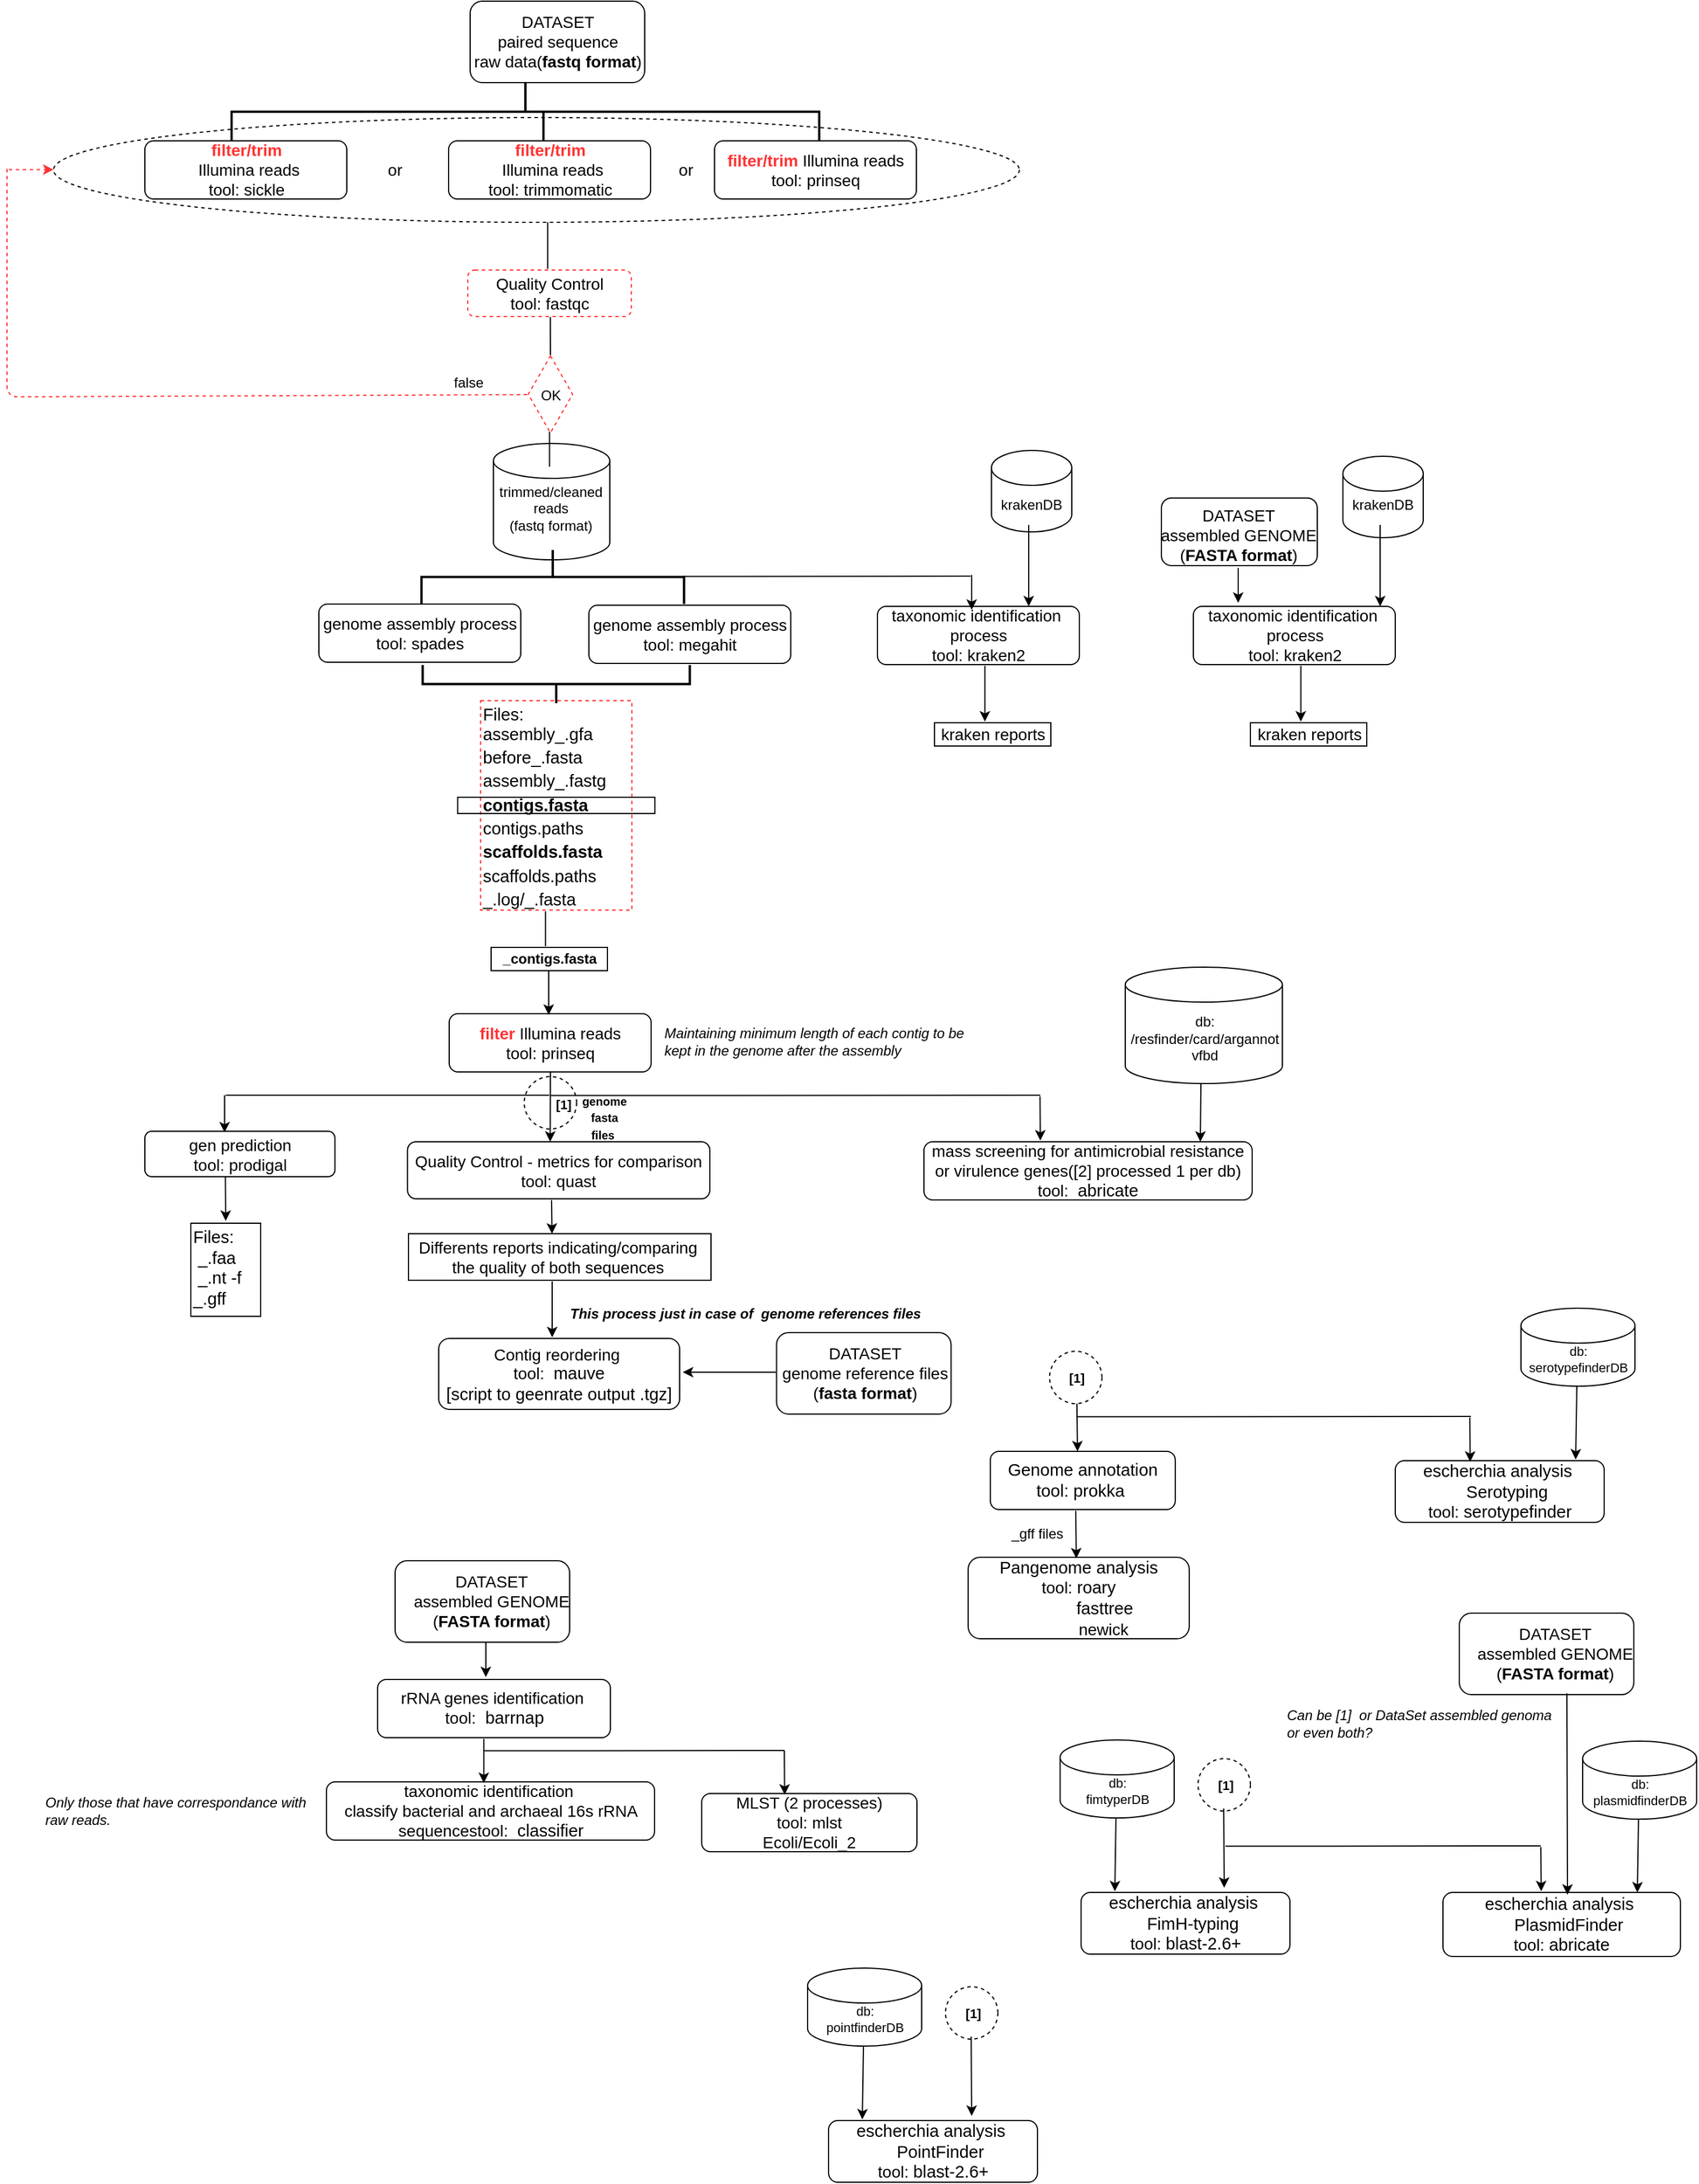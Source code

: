 <mxfile version="14.8.5" type="github">
  <diagram id="YcrrAhD9_RUjna5XoT5H" name="Page-1">
    <mxGraphModel dx="909" dy="646" grid="1" gridSize="10" guides="1" tooltips="1" connect="1" arrows="1" fold="1" page="1" pageScale="1" pageWidth="1654" pageHeight="2336" math="0" shadow="0">
      <root>
        <mxCell id="0" />
        <mxCell id="1" parent="0" />
        <mxCell id="aNBMr-aelkQjtGKcPv_b-1" value="" style="rounded=1;whiteSpace=wrap;html=1;fillColor=none;" parent="1" vertex="1">
          <mxGeometry x="490" y="50" width="150" height="70" as="geometry" />
        </mxCell>
        <mxCell id="aNBMr-aelkQjtGKcPv_b-2" value="&lt;font style=&quot;font-size: 14px&quot;&gt;DATASET&lt;br&gt;paired sequence&lt;br&gt;raw data(&lt;b&gt;fastq format&lt;/b&gt;)&lt;br&gt;&lt;/font&gt;" style="text;html=1;align=center;verticalAlign=middle;resizable=0;points=[];autosize=1;strokeColor=none;" parent="1" vertex="1">
          <mxGeometry x="485" y="60" width="160" height="50" as="geometry" />
        </mxCell>
        <mxCell id="aNBMr-aelkQjtGKcPv_b-3" value="" style="strokeWidth=2;html=1;shape=mxgraph.flowchart.annotation_2;align=left;labelPosition=right;pointerEvents=1;fillColor=none;rotation=90;" parent="1" vertex="1">
          <mxGeometry x="512.5" y="-107.5" width="50" height="505" as="geometry" />
        </mxCell>
        <mxCell id="aNBMr-aelkQjtGKcPv_b-4" value="" style="ellipse;whiteSpace=wrap;html=1;strokeColor=#000000;fillColor=none;dashed=1;" parent="1" vertex="1">
          <mxGeometry x="132" y="150" width="830" height="90" as="geometry" />
        </mxCell>
        <mxCell id="aNBMr-aelkQjtGKcPv_b-5" value="&lt;font style=&quot;font-size: 14px&quot;&gt;&lt;b&gt;&lt;font color=&quot;#ff3333&quot;&gt;filter&lt;/font&gt;&lt;/b&gt;&lt;b&gt;&lt;font color=&quot;#ff3333&quot;&gt;/trim&lt;/font&gt;&lt;/b&gt;&lt;b&gt;&lt;font color=&quot;#ff3333&quot;&gt;&lt;br&gt;&lt;/font&gt;&lt;/b&gt;&amp;nbsp;Illumina reads&lt;br&gt;tool: sickle&lt;br&gt;&lt;/font&gt;" style="rounded=1;whiteSpace=wrap;html=1;fillColor=none;" parent="1" vertex="1">
          <mxGeometry x="210.5" y="170" width="173.5" height="50" as="geometry" />
        </mxCell>
        <mxCell id="aNBMr-aelkQjtGKcPv_b-6" value="&lt;font style=&quot;font-size: 14px&quot;&gt;&lt;b&gt;&lt;font color=&quot;#ff3333&quot;&gt;filter&lt;/font&gt;&lt;/b&gt;&lt;b&gt;&lt;font color=&quot;#ff3333&quot;&gt;/trim&lt;/font&gt;&lt;/b&gt;&lt;b&gt;&lt;font color=&quot;#ff3333&quot;&gt;&lt;br&gt;&lt;/font&gt;&lt;/b&gt;&amp;nbsp;Illumina reads&lt;br&gt;tool: trimmomatic&lt;br&gt;&lt;/font&gt;" style="rounded=1;whiteSpace=wrap;html=1;fillColor=none;" parent="1" vertex="1">
          <mxGeometry x="471.5" y="170" width="173.5" height="50" as="geometry" />
        </mxCell>
        <mxCell id="aNBMr-aelkQjtGKcPv_b-7" value="&lt;font style=&quot;font-size: 14px&quot;&gt;&lt;b&gt;&lt;font color=&quot;#ff3333&quot;&gt;filter/trim&lt;/font&gt;&lt;/b&gt;&amp;nbsp;Illumina reads&lt;br&gt;tool: prinseq&lt;br&gt;&lt;/font&gt;" style="rounded=1;whiteSpace=wrap;html=1;fillColor=none;" parent="1" vertex="1">
          <mxGeometry x="700" y="170" width="173.5" height="50" as="geometry" />
        </mxCell>
        <mxCell id="aNBMr-aelkQjtGKcPv_b-9" value="" style="endArrow=none;html=1;strokeWidth=2;" parent="1" edge="1">
          <mxGeometry width="50" height="50" relative="1" as="geometry">
            <mxPoint x="553" y="170" as="sourcePoint" />
            <mxPoint x="553" y="146" as="targetPoint" />
          </mxGeometry>
        </mxCell>
        <mxCell id="aNBMr-aelkQjtGKcPv_b-10" value="&lt;font style=&quot;font-size: 14px&quot;&gt;or&lt;/font&gt;" style="text;html=1;align=center;verticalAlign=middle;resizable=0;points=[];autosize=1;strokeColor=none;" parent="1" vertex="1">
          <mxGeometry x="660" y="185" width="30" height="20" as="geometry" />
        </mxCell>
        <mxCell id="aNBMr-aelkQjtGKcPv_b-11" value="&lt;font style=&quot;font-size: 14px&quot;&gt;or&lt;/font&gt;" style="text;html=1;align=center;verticalAlign=middle;resizable=0;points=[];autosize=1;strokeColor=none;" parent="1" vertex="1">
          <mxGeometry x="410" y="185" width="30" height="20" as="geometry" />
        </mxCell>
        <mxCell id="aNBMr-aelkQjtGKcPv_b-12" value="&lt;font style=&quot;font-size: 14px&quot;&gt;Quality Control&lt;br&gt;tool: fastqc&lt;br&gt;&lt;/font&gt;" style="rounded=1;whiteSpace=wrap;html=1;fillColor=none;dashed=1;strokeColor=#FF3333;" parent="1" vertex="1">
          <mxGeometry x="488" y="281" width="140.5" height="40" as="geometry" />
        </mxCell>
        <mxCell id="aNBMr-aelkQjtGKcPv_b-13" value="" style="endArrow=none;html=1;" parent="1" edge="1">
          <mxGeometry width="50" height="50" relative="1" as="geometry">
            <mxPoint x="556.64" y="280" as="sourcePoint" />
            <mxPoint x="556.64" y="240" as="targetPoint" />
          </mxGeometry>
        </mxCell>
        <mxCell id="aNBMr-aelkQjtGKcPv_b-14" value="" style="html=1;whiteSpace=wrap;aspect=fixed;shape=isoRectangle;fillColor=none;rotation=90;dashed=1;strokeColor=#FF3333;" parent="1" vertex="1">
          <mxGeometry x="525.97" y="368.005" width="66.07" height="39.64" as="geometry" />
        </mxCell>
        <mxCell id="aNBMr-aelkQjtGKcPv_b-15" value="&lt;font style=&quot;font-size: 12px&quot;&gt;OK&lt;/font&gt;" style="text;html=1;align=center;verticalAlign=middle;resizable=0;points=[];autosize=1;strokeColor=none;" parent="1" vertex="1">
          <mxGeometry x="544.29" y="378.825" width="30" height="20" as="geometry" />
        </mxCell>
        <mxCell id="aNBMr-aelkQjtGKcPv_b-16" value="" style="endArrow=none;html=1;exitX=0.503;exitY=1.005;exitDx=0;exitDy=0;exitPerimeter=0;strokeColor=#FF3333;dashed=1;" parent="1" source="aNBMr-aelkQjtGKcPv_b-14" edge="1">
          <mxGeometry width="50" height="50" relative="1" as="geometry">
            <mxPoint x="540" y="390" as="sourcePoint" />
            <mxPoint x="92" y="194.005" as="targetPoint" />
            <Array as="points">
              <mxPoint x="92" y="390" />
            </Array>
          </mxGeometry>
        </mxCell>
        <mxCell id="aNBMr-aelkQjtGKcPv_b-17" value="" style="endArrow=classic;html=1;dashed=1;strokeColor=#FF3333;" parent="1" edge="1">
          <mxGeometry width="50" height="50" relative="1" as="geometry">
            <mxPoint x="93.5" y="194.715" as="sourcePoint" />
            <mxPoint x="132" y="194.715" as="targetPoint" />
            <Array as="points" />
          </mxGeometry>
        </mxCell>
        <mxCell id="aNBMr-aelkQjtGKcPv_b-18" value="false&amp;nbsp;" style="text;html=1;align=center;verticalAlign=middle;resizable=0;points=[];autosize=1;strokeColor=none;" parent="1" vertex="1">
          <mxGeometry x="470" y="368.005" width="40" height="20" as="geometry" />
        </mxCell>
        <mxCell id="aNBMr-aelkQjtGKcPv_b-19" value="" style="endArrow=none;html=1;" parent="1" edge="1">
          <mxGeometry width="50" height="50" relative="1" as="geometry">
            <mxPoint x="559" y="354" as="sourcePoint" />
            <mxPoint x="558.93" y="321.5" as="targetPoint" />
          </mxGeometry>
        </mxCell>
        <mxCell id="aNBMr-aelkQjtGKcPv_b-20" value="" style="endArrow=none;html=1;" parent="1" edge="1">
          <mxGeometry width="50" height="50" relative="1" as="geometry">
            <mxPoint x="558.24" y="450" as="sourcePoint" />
            <mxPoint x="558.24" y="420" as="targetPoint" />
          </mxGeometry>
        </mxCell>
        <mxCell id="aNBMr-aelkQjtGKcPv_b-21" value="" style="shape=cylinder3;whiteSpace=wrap;html=1;boundedLbl=1;backgroundOutline=1;size=15;fillColor=none;" parent="1" vertex="1">
          <mxGeometry x="510" y="430" width="100" height="100" as="geometry" />
        </mxCell>
        <mxCell id="aNBMr-aelkQjtGKcPv_b-22" value="trimmed/cleaned &lt;br&gt;reads&lt;br&gt;&lt;font style=&quot;font-size: 12px&quot;&gt;(fastq format)&lt;/font&gt;" style="text;html=1;align=center;verticalAlign=middle;resizable=0;points=[];autosize=1;strokeColor=none;" parent="1" vertex="1">
          <mxGeometry x="509.01" y="461" width="100" height="50" as="geometry" />
        </mxCell>
        <mxCell id="aNBMr-aelkQjtGKcPv_b-24" value="&lt;font style=&quot;font-size: 14px&quot;&gt;genome assembly process&lt;br&gt;tool: spades&lt;br&gt;&lt;/font&gt;" style="rounded=1;whiteSpace=wrap;html=1;fillColor=none;" parent="1" vertex="1">
          <mxGeometry x="360" y="568" width="173.5" height="50" as="geometry" />
        </mxCell>
        <mxCell id="aNBMr-aelkQjtGKcPv_b-25" value="&lt;font style=&quot;font-size: 14px&quot;&gt;genome assembly process&lt;br&gt;tool: megahit&lt;br&gt;&lt;/font&gt;" style="rounded=1;whiteSpace=wrap;html=1;fillColor=none;" parent="1" vertex="1">
          <mxGeometry x="592.04" y="569" width="173.5" height="50" as="geometry" />
        </mxCell>
        <mxCell id="aNBMr-aelkQjtGKcPv_b-26" value="" style="strokeWidth=2;html=1;shape=mxgraph.flowchart.annotation_2;align=left;labelPosition=right;pointerEvents=1;fillColor=none;rotation=90;" parent="1" vertex="1">
          <mxGeometry x="537.76" y="432" width="46.5" height="225.62" as="geometry" />
        </mxCell>
        <mxCell id="aNBMr-aelkQjtGKcPv_b-27" value="&lt;span style=&quot;background-color: transparent ; font-family: &amp;#34;arial&amp;#34; ; font-size: 11pt&quot;&gt;&lt;br&gt;&lt;br&gt;&lt;div&gt;&lt;span style=&quot;background-color: transparent ; font-size: 11pt&quot;&gt;Files:&lt;/span&gt;&lt;/div&gt;&lt;div&gt;&lt;span style=&quot;background-color: transparent ; font-size: 11pt&quot;&gt;assembly_.gfa&lt;/span&gt;&lt;/div&gt;&lt;/span&gt;&lt;font&gt;&lt;span id=&quot;docs-internal-guid-cc6428ca-7fff-5086-9745-b3cb8cfeb6d4&quot; style=&quot;font-size: 14px&quot;&gt;&lt;p dir=&quot;ltr&quot; style=&quot;line-height: 1.38 ; margin-top: 0pt ; margin-bottom: 0pt&quot;&gt;&lt;span style=&quot;font-size: 11pt ; font-family: &amp;#34;arial&amp;#34; ; background-color: transparent ; vertical-align: baseline&quot;&gt;before_.fasta&lt;/span&gt;&lt;/p&gt;&lt;p dir=&quot;ltr&quot; style=&quot;line-height: 1.38 ; margin-top: 0pt ; margin-bottom: 0pt&quot;&gt;&lt;span style=&quot;font-size: 11pt ; font-family: &amp;#34;arial&amp;#34; ; background-color: transparent ; vertical-align: baseline&quot;&gt;assembly_.fastg&lt;/span&gt;&lt;/p&gt;&lt;p dir=&quot;ltr&quot; style=&quot;line-height: 1.38 ; margin-top: 0pt ; margin-bottom: 0pt&quot;&gt;&lt;span style=&quot;background-color: transparent ; font-family: &amp;#34;arial&amp;#34; ; font-size: 11pt&quot;&gt;&lt;b&gt;contigs.fasta&lt;/b&gt;&lt;/span&gt;&lt;/p&gt;&lt;p dir=&quot;ltr&quot; style=&quot;line-height: 1.38 ; margin-top: 0pt ; margin-bottom: 0pt&quot;&gt;&lt;span style=&quot;background-color: transparent ; font-family: &amp;#34;arial&amp;#34; ; font-size: 11pt&quot;&gt;contigs.paths&lt;/span&gt;&lt;/p&gt;&lt;p dir=&quot;ltr&quot; style=&quot;line-height: 1.38 ; margin-top: 0pt ; margin-bottom: 0pt&quot;&gt;&lt;span style=&quot;background-color: transparent ; font-family: &amp;#34;arial&amp;#34; ; font-size: 11pt&quot;&gt;&lt;b&gt;scaffolds.fasta&lt;/b&gt;&lt;/span&gt;&lt;/p&gt;&lt;p dir=&quot;ltr&quot; style=&quot;line-height: 1.38 ; margin-top: 0pt ; margin-bottom: 0pt&quot;&gt;&lt;span style=&quot;background-color: transparent ; font-family: &amp;#34;arial&amp;#34; ; font-size: 11pt&quot;&gt;scaffolds.paths&lt;/span&gt;&lt;/p&gt;&lt;p dir=&quot;ltr&quot; style=&quot;line-height: 1.38 ; margin-top: 0pt ; margin-bottom: 0pt&quot;&gt;&lt;span style=&quot;background-color: transparent ; font-family: &amp;#34;arial&amp;#34; ; font-size: 11pt&quot;&gt;_.log/_.fasta&lt;/span&gt;&lt;/p&gt;&lt;/span&gt;&lt;div&gt;&lt;span style=&quot;font-size: 14px&quot;&gt;&lt;br&gt;&lt;/span&gt;&lt;/div&gt;&lt;br&gt;&lt;/font&gt;" style="rounded=0;whiteSpace=wrap;html=1;fillColor=none;align=left;strokeColor=#FF3333;dashed=1;" parent="1" vertex="1">
          <mxGeometry x="499" y="651" width="130" height="180" as="geometry" />
        </mxCell>
        <mxCell id="aNBMr-aelkQjtGKcPv_b-28" value="" style="strokeWidth=2;html=1;shape=mxgraph.flowchart.annotation_2;align=left;labelPosition=right;pointerEvents=1;fillColor=none;rotation=-90;" parent="1" vertex="1">
          <mxGeometry x="547.59" y="522" width="32.81" height="229.56" as="geometry" />
        </mxCell>
        <mxCell id="aNBMr-aelkQjtGKcPv_b-29" value="&lt;span style=&quot;text-align: left&quot;&gt;&lt;b&gt;_contigs.fasta&lt;/b&gt;&lt;/span&gt;" style="text;html=1;align=center;verticalAlign=middle;resizable=0;points=[];autosize=1;strokeColor=#000000;" parent="1" vertex="1">
          <mxGeometry x="508" y="863" width="100" height="20" as="geometry" />
        </mxCell>
        <mxCell id="aNBMr-aelkQjtGKcPv_b-30" value="" style="endArrow=none;html=1;fontColor=#FF3333;strokeWidth=1;" parent="1" edge="1">
          <mxGeometry width="50" height="50" relative="1" as="geometry">
            <mxPoint x="554.76" y="862" as="sourcePoint" />
            <mxPoint x="554.76" y="832" as="targetPoint" />
          </mxGeometry>
        </mxCell>
        <mxCell id="aNBMr-aelkQjtGKcPv_b-31" value="" style="rounded=0;whiteSpace=wrap;html=1;fontColor=#FF3333;fillColor=none;" parent="1" vertex="1">
          <mxGeometry x="479.25" y="734" width="169.5" height="14" as="geometry" />
        </mxCell>
        <mxCell id="aNBMr-aelkQjtGKcPv_b-33" value="&lt;font style=&quot;font-size: 14px&quot;&gt;Quality Control - metrics for comparison&lt;br&gt;tool: quast&lt;br&gt;&lt;/font&gt;" style="rounded=1;whiteSpace=wrap;html=1;fillColor=none;" parent="1" vertex="1">
          <mxGeometry x="436.17" y="1030" width="259.83" height="49" as="geometry" />
        </mxCell>
        <mxCell id="aNBMr-aelkQjtGKcPv_b-34" value="" style="endArrow=classic;html=1;" parent="1" edge="1">
          <mxGeometry width="50" height="50" relative="1" as="geometry">
            <mxPoint x="557.5" y="883" as="sourcePoint" />
            <mxPoint x="557.5" y="921" as="targetPoint" />
          </mxGeometry>
        </mxCell>
        <mxCell id="aNBMr-aelkQjtGKcPv_b-37" value="&lt;font style=&quot;font-size: 14px&quot;&gt;&lt;b&gt;&lt;font color=&quot;#ff3333&quot;&gt;filter&lt;/font&gt;&lt;/b&gt; Illumina reads&lt;br&gt;tool: prinseq&lt;br&gt;&lt;/font&gt;" style="rounded=1;whiteSpace=wrap;html=1;fillColor=none;" parent="1" vertex="1">
          <mxGeometry x="472" y="920" width="173.5" height="50" as="geometry" />
        </mxCell>
        <mxCell id="aNBMr-aelkQjtGKcPv_b-38" value="&lt;span id=&quot;docs-internal-guid-6b08e602-7fff-a12a-f092-556ab899f12a&quot;&gt;&lt;span style=&quot;font-family: &amp;#34;arial&amp;#34; ; color: rgb(0 , 0 , 0) ; background-color: transparent ; vertical-align: baseline&quot;&gt;&lt;i&gt;Maintaining minimum length of each contig to be &lt;br&gt;kept in the genome after the assembly&lt;/i&gt;&lt;/span&gt;&lt;/span&gt;" style="text;html=1;align=left;verticalAlign=middle;resizable=0;points=[];autosize=1;strokeColor=none;fontColor=#FF3333;" parent="1" vertex="1">
          <mxGeometry x="655" y="929" width="270" height="30" as="geometry" />
        </mxCell>
        <mxCell id="aNBMr-aelkQjtGKcPv_b-40" value="" style="endArrow=classic;html=1;" parent="1" edge="1">
          <mxGeometry width="50" height="50" relative="1" as="geometry">
            <mxPoint x="559" y="970" as="sourcePoint" />
            <mxPoint x="558.79" y="1030" as="targetPoint" />
          </mxGeometry>
        </mxCell>
        <mxCell id="aNBMr-aelkQjtGKcPv_b-41" value="&lt;font style=&quot;font-size: 14px&quot;&gt;Differents reports indicating/comparing&amp;nbsp;&lt;br&gt;the quality of both sequences&amp;nbsp;&lt;br&gt;&lt;/font&gt;" style="text;html=1;align=center;verticalAlign=middle;resizable=0;points=[];autosize=1;strokeColor=#000000;" parent="1" vertex="1">
          <mxGeometry x="437" y="1109" width="260" height="40" as="geometry" />
        </mxCell>
        <mxCell id="aNBMr-aelkQjtGKcPv_b-42" value="" style="endArrow=classic;html=1;" parent="1" edge="1">
          <mxGeometry width="50" height="50" relative="1" as="geometry">
            <mxPoint x="560" y="1080" as="sourcePoint" />
            <mxPoint x="560.35" y="1109" as="targetPoint" />
          </mxGeometry>
        </mxCell>
        <mxCell id="-7W4iuTu1Z6AKvaiP86M-1" value="&lt;font style=&quot;font-size: 14px&quot;&gt;Contig reordering&amp;nbsp;&lt;br&gt;tool:&amp;nbsp;&lt;span id=&quot;docs-internal-guid-eec0f8a5-7fff-683e-a7e2-8d98a260feaf&quot;&gt;&lt;span style=&quot;font-size: 11pt ; font-family: &amp;#34;arial&amp;#34; ; background-color: transparent ; vertical-align: baseline&quot;&gt;&amp;nbsp;mauve&lt;br&gt;&lt;/span&gt;&lt;/span&gt;&lt;span style=&quot;font-family: &amp;#34;arial&amp;#34; ; font-size: 14.667px&quot;&gt;[script to geenrate output .tgz]&lt;/span&gt;&lt;br&gt;&lt;/font&gt;" style="rounded=1;whiteSpace=wrap;html=1;fillColor=none;" vertex="1" parent="1">
          <mxGeometry x="463" y="1199" width="207" height="61" as="geometry" />
        </mxCell>
        <mxCell id="-7W4iuTu1Z6AKvaiP86M-2" value="" style="rounded=1;whiteSpace=wrap;html=1;fillColor=none;" vertex="1" parent="1">
          <mxGeometry x="753.29" y="1194" width="150" height="70" as="geometry" />
        </mxCell>
        <mxCell id="-7W4iuTu1Z6AKvaiP86M-3" value="&lt;font style=&quot;font-size: 14px&quot;&gt;DATASET&lt;br&gt;genome reference files&lt;br&gt;(&lt;b&gt;fasta format&lt;/b&gt;)&lt;br&gt;&lt;/font&gt;" style="text;html=1;align=center;verticalAlign=middle;resizable=0;points=[];autosize=1;strokeColor=none;" vertex="1" parent="1">
          <mxGeometry x="749.29" y="1204" width="160" height="50" as="geometry" />
        </mxCell>
        <mxCell id="-7W4iuTu1Z6AKvaiP86M-4" value="" style="endArrow=classic;html=1;" edge="1" parent="1">
          <mxGeometry width="50" height="50" relative="1" as="geometry">
            <mxPoint x="752.71" y="1228" as="sourcePoint" />
            <mxPoint x="672.71" y="1228" as="targetPoint" />
          </mxGeometry>
        </mxCell>
        <mxCell id="-7W4iuTu1Z6AKvaiP86M-6" value="" style="endArrow=classic;html=1;" edge="1" parent="1">
          <mxGeometry width="50" height="50" relative="1" as="geometry">
            <mxPoint x="560.51" y="1150" as="sourcePoint" />
            <mxPoint x="560.51" y="1198" as="targetPoint" />
          </mxGeometry>
        </mxCell>
        <mxCell id="-7W4iuTu1Z6AKvaiP86M-7" value="&lt;font color=&quot;#000000&quot; face=&quot;arial&quot;&gt;&lt;i&gt;&lt;b&gt;This process just in case of&amp;nbsp; genome references files&amp;nbsp;&lt;/b&gt;&lt;/i&gt;&lt;/font&gt;" style="text;html=1;align=left;verticalAlign=middle;resizable=0;points=[];autosize=1;strokeColor=none;fontColor=#FF3333;" vertex="1" parent="1">
          <mxGeometry x="574.29" y="1168" width="320" height="20" as="geometry" />
        </mxCell>
        <mxCell id="-7W4iuTu1Z6AKvaiP86M-8" value="&lt;font style=&quot;font-size: 14px&quot;&gt;rRNA genes identification&amp;nbsp;&lt;br&gt;tool:&amp;nbsp;&lt;span id=&quot;docs-internal-guid-eec0f8a5-7fff-683e-a7e2-8d98a260feaf&quot;&gt;&lt;span style=&quot;font-size: 11pt ; font-family: &amp;#34;arial&amp;#34; ; background-color: transparent ; vertical-align: baseline&quot;&gt;&amp;nbsp;barrnap&lt;/span&gt;&lt;/span&gt;&lt;br&gt;&lt;/font&gt;" style="rounded=1;whiteSpace=wrap;html=1;fillColor=none;" vertex="1" parent="1">
          <mxGeometry x="410.5" y="1492" width="200" height="50" as="geometry" />
        </mxCell>
        <mxCell id="-7W4iuTu1Z6AKvaiP86M-9" value="" style="rounded=1;whiteSpace=wrap;html=1;fillColor=none;" vertex="1" parent="1">
          <mxGeometry x="425.5" y="1390" width="150" height="70" as="geometry" />
        </mxCell>
        <mxCell id="-7W4iuTu1Z6AKvaiP86M-10" value="&lt;font style=&quot;font-size: 14px&quot;&gt;DATASET&lt;br&gt;assembled GENOME&lt;br&gt;(&lt;b&gt;FASTA format&lt;/b&gt;)&lt;br&gt;&lt;/font&gt;" style="text;html=1;align=center;verticalAlign=middle;resizable=0;points=[];autosize=1;strokeColor=none;" vertex="1" parent="1">
          <mxGeometry x="432.5" y="1400" width="150" height="50" as="geometry" />
        </mxCell>
        <mxCell id="-7W4iuTu1Z6AKvaiP86M-11" value="" style="endArrow=none;html=1;startArrow=classic;startFill=1;" edge="1" parent="1">
          <mxGeometry width="50" height="50" relative="1" as="geometry">
            <mxPoint x="503.5" y="1490" as="sourcePoint" />
            <mxPoint x="503.5" y="1460" as="targetPoint" />
          </mxGeometry>
        </mxCell>
        <mxCell id="-7W4iuTu1Z6AKvaiP86M-12" value="&lt;font style=&quot;font-size: 14px&quot;&gt;taxonomic identification&amp;nbsp; process&lt;br&gt;tool: kraken2&lt;br&gt;&lt;/font&gt;" style="rounded=1;whiteSpace=wrap;html=1;fillColor=none;" vertex="1" parent="1">
          <mxGeometry x="840" y="570" width="173.5" height="50" as="geometry" />
        </mxCell>
        <mxCell id="-7W4iuTu1Z6AKvaiP86M-14" value="" style="endArrow=none;html=1;fontColor=#FF3333;strokeColor=#000000;strokeWidth=1;" edge="1" parent="1">
          <mxGeometry width="50" height="50" relative="1" as="geometry">
            <mxPoint x="673.29" y="544.31" as="sourcePoint" />
            <mxPoint x="920" y="544" as="targetPoint" />
          </mxGeometry>
        </mxCell>
        <mxCell id="-7W4iuTu1Z6AKvaiP86M-16" value="" style="endArrow=none;html=1;startArrow=classic;startFill=1;" edge="1" parent="1">
          <mxGeometry width="50" height="50" relative="1" as="geometry">
            <mxPoint x="921" y="573" as="sourcePoint" />
            <mxPoint x="921" y="543" as="targetPoint" />
          </mxGeometry>
        </mxCell>
        <mxCell id="-7W4iuTu1Z6AKvaiP86M-17" value="" style="endArrow=none;html=1;startArrow=classic;startFill=1;" edge="1" parent="1">
          <mxGeometry width="50" height="50" relative="1" as="geometry">
            <mxPoint x="970" y="570" as="sourcePoint" />
            <mxPoint x="970" y="500" as="targetPoint" />
          </mxGeometry>
        </mxCell>
        <mxCell id="-7W4iuTu1Z6AKvaiP86M-18" value="" style="shape=cylinder3;whiteSpace=wrap;html=1;boundedLbl=1;backgroundOutline=1;size=15;fillColor=none;" vertex="1" parent="1">
          <mxGeometry x="937.99" y="436" width="69.01" height="70" as="geometry" />
        </mxCell>
        <mxCell id="-7W4iuTu1Z6AKvaiP86M-19" value="krakenDB" style="text;html=1;align=center;verticalAlign=middle;resizable=0;points=[];autosize=1;strokeColor=none;" vertex="1" parent="1">
          <mxGeometry x="937" y="473" width="70" height="20" as="geometry" />
        </mxCell>
        <mxCell id="-7W4iuTu1Z6AKvaiP86M-20" value="&lt;font style=&quot;font-size: 14px&quot;&gt;kraken reports&lt;br&gt;&lt;/font&gt;" style="text;html=1;align=center;verticalAlign=middle;resizable=0;points=[];autosize=1;strokeColor=#000000;" vertex="1" parent="1">
          <mxGeometry x="889" y="670" width="100" height="20" as="geometry" />
        </mxCell>
        <mxCell id="-7W4iuTu1Z6AKvaiP86M-21" value="" style="endArrow=classic;html=1;" edge="1" parent="1">
          <mxGeometry width="50" height="50" relative="1" as="geometry">
            <mxPoint x="932.35" y="621" as="sourcePoint" />
            <mxPoint x="932.35" y="669" as="targetPoint" />
          </mxGeometry>
        </mxCell>
        <mxCell id="-7W4iuTu1Z6AKvaiP86M-23" value="&lt;font style=&quot;font-size: 14px&quot;&gt;taxonomic identification&amp;nbsp; process&lt;br&gt;tool: kraken2&lt;br&gt;&lt;/font&gt;" style="rounded=1;whiteSpace=wrap;html=1;fillColor=none;" vertex="1" parent="1">
          <mxGeometry x="1111.5" y="570" width="173.5" height="50" as="geometry" />
        </mxCell>
        <mxCell id="-7W4iuTu1Z6AKvaiP86M-24" value="" style="endArrow=none;html=1;startArrow=classic;startFill=1;" edge="1" parent="1">
          <mxGeometry width="50" height="50" relative="1" as="geometry">
            <mxPoint x="1272.01" y="570" as="sourcePoint" />
            <mxPoint x="1272.01" y="500" as="targetPoint" />
          </mxGeometry>
        </mxCell>
        <mxCell id="-7W4iuTu1Z6AKvaiP86M-25" value="krakenDB" style="text;html=1;align=center;verticalAlign=middle;resizable=0;points=[];autosize=1;strokeColor=none;" vertex="1" parent="1">
          <mxGeometry x="1238.5" y="473" width="70" height="20" as="geometry" />
        </mxCell>
        <mxCell id="-7W4iuTu1Z6AKvaiP86M-26" value="&lt;font style=&quot;font-size: 14px&quot;&gt;kraken reports&lt;br&gt;&lt;/font&gt;" style="text;html=1;align=center;verticalAlign=middle;resizable=0;points=[];autosize=1;strokeColor=#000000;" vertex="1" parent="1">
          <mxGeometry x="1160.5" y="670" width="100" height="20" as="geometry" />
        </mxCell>
        <mxCell id="-7W4iuTu1Z6AKvaiP86M-27" value="" style="endArrow=classic;html=1;" edge="1" parent="1">
          <mxGeometry width="50" height="50" relative="1" as="geometry">
            <mxPoint x="1203.85" y="621" as="sourcePoint" />
            <mxPoint x="1203.85" y="669" as="targetPoint" />
          </mxGeometry>
        </mxCell>
        <mxCell id="-7W4iuTu1Z6AKvaiP86M-29" value="" style="endArrow=none;html=1;startArrow=classic;startFill=1;" edge="1" parent="1">
          <mxGeometry width="50" height="50" relative="1" as="geometry">
            <mxPoint x="1150" y="567" as="sourcePoint" />
            <mxPoint x="1150" y="537" as="targetPoint" />
          </mxGeometry>
        </mxCell>
        <mxCell id="-7W4iuTu1Z6AKvaiP86M-30" value="" style="shape=cylinder3;whiteSpace=wrap;html=1;boundedLbl=1;backgroundOutline=1;size=15;fillColor=none;" vertex="1" parent="1">
          <mxGeometry x="1240" y="441" width="69.01" height="70" as="geometry" />
        </mxCell>
        <mxCell id="-7W4iuTu1Z6AKvaiP86M-31" value="" style="rounded=1;whiteSpace=wrap;html=1;fillColor=none;" vertex="1" parent="1">
          <mxGeometry x="1084" y="476.83" width="134" height="58.17" as="geometry" />
        </mxCell>
        <mxCell id="-7W4iuTu1Z6AKvaiP86M-32" value="&lt;font style=&quot;font-size: 14px&quot;&gt;DATASET&lt;br&gt;assembled GENOME&lt;br&gt;(&lt;b&gt;FASTA format&lt;/b&gt;)&lt;br&gt;&lt;/font&gt;" style="text;html=1;align=center;verticalAlign=middle;resizable=0;points=[];autosize=1;strokeColor=none;" vertex="1" parent="1">
          <mxGeometry x="1075" y="483.83" width="150" height="50" as="geometry" />
        </mxCell>
        <mxCell id="-7W4iuTu1Z6AKvaiP86M-33" value="" style="endArrow=none;html=1;startArrow=classic;startFill=1;" edge="1" parent="1">
          <mxGeometry width="50" height="50" relative="1" as="geometry">
            <mxPoint x="501.75" y="1581" as="sourcePoint" />
            <mxPoint x="501.75" y="1543" as="targetPoint" />
          </mxGeometry>
        </mxCell>
        <mxCell id="-7W4iuTu1Z6AKvaiP86M-34" value="&lt;font&gt;&lt;span style=&quot;font-size: 14px&quot;&gt;taxonomic identification&amp;nbsp;&lt;/span&gt;&lt;br&gt;&lt;span style=&quot;font-size: 14px&quot;&gt;classify bacterial and archaeal 16s rRNA sequencestool:&amp;nbsp;&lt;/span&gt;&lt;span id=&quot;docs-internal-guid-eec0f8a5-7fff-683e-a7e2-8d98a260feaf&quot; style=&quot;font-size: 14px&quot;&gt;&lt;span style=&quot;font-size: 11pt ; font-family: &amp;#34;arial&amp;#34; ; background-color: transparent ; vertical-align: baseline&quot;&gt;&amp;nbsp;classifier&lt;/span&gt;&lt;/span&gt;&lt;br&gt;&lt;/font&gt;" style="rounded=1;whiteSpace=wrap;html=1;fillColor=none;" vertex="1" parent="1">
          <mxGeometry x="366.5" y="1580" width="282" height="50" as="geometry" />
        </mxCell>
        <mxCell id="-7W4iuTu1Z6AKvaiP86M-35" value="&lt;font color=&quot;#000000&quot; face=&quot;arial&quot;&gt;&lt;i&gt;Only those that have correspondance with &lt;br&gt;raw reads.&lt;/i&gt;&lt;/font&gt;" style="text;html=1;align=left;verticalAlign=middle;resizable=0;points=[];autosize=1;strokeColor=none;fontColor=#FF3333;" vertex="1" parent="1">
          <mxGeometry x="123.01" y="1590" width="240" height="30" as="geometry" />
        </mxCell>
        <mxCell id="-7W4iuTu1Z6AKvaiP86M-37" value="" style="endArrow=none;html=1;fontColor=#FF3333;strokeColor=#000000;strokeWidth=1;" edge="1" parent="1">
          <mxGeometry width="50" height="50" relative="1" as="geometry">
            <mxPoint x="501.58" y="1553.31" as="sourcePoint" />
            <mxPoint x="760" y="1553" as="targetPoint" />
          </mxGeometry>
        </mxCell>
        <mxCell id="-7W4iuTu1Z6AKvaiP86M-38" value="" style="endArrow=none;html=1;startArrow=classic;startFill=1;" edge="1" parent="1">
          <mxGeometry width="50" height="50" relative="1" as="geometry">
            <mxPoint x="760.29" y="1591" as="sourcePoint" />
            <mxPoint x="760" y="1553" as="targetPoint" />
          </mxGeometry>
        </mxCell>
        <mxCell id="-7W4iuTu1Z6AKvaiP86M-39" value="&lt;font style=&quot;font-size: 14px&quot;&gt;&lt;span&gt;MLST (2 processes)&lt;br&gt;&lt;/span&gt;tool: mlst&lt;br&gt;Ecoli/Ecoli_2&lt;br&gt;&lt;/font&gt;" style="rounded=1;whiteSpace=wrap;html=1;fillColor=none;" vertex="1" parent="1">
          <mxGeometry x="689" y="1590" width="185" height="50" as="geometry" />
        </mxCell>
        <mxCell id="-7W4iuTu1Z6AKvaiP86M-40" value="" style="endArrow=none;html=1;fontColor=#FF3333;strokeColor=#000000;strokeWidth=1;" edge="1" parent="1">
          <mxGeometry width="50" height="50" relative="1" as="geometry">
            <mxPoint x="558.62" y="990.31" as="sourcePoint" />
            <mxPoint x="980" y="990" as="targetPoint" />
          </mxGeometry>
        </mxCell>
        <mxCell id="-7W4iuTu1Z6AKvaiP86M-41" value="&lt;font&gt;&lt;span style=&quot;font-size: 14px&quot;&gt;mass screening for antimicrobial resistance or virulence genes([2] processed 1 per db)&lt;br&gt;&lt;/span&gt;&lt;span style=&quot;font-size: 14px&quot;&gt;tool:&amp;nbsp;&lt;/span&gt;&lt;span id=&quot;docs-internal-guid-eec0f8a5-7fff-683e-a7e2-8d98a260feaf&quot; style=&quot;font-size: 14px&quot;&gt;&lt;span style=&quot;font-size: 11pt ; font-family: &amp;#34;arial&amp;#34; ; background-color: transparent ; vertical-align: baseline&quot;&gt;&amp;nbsp;abricate&lt;/span&gt;&lt;/span&gt;&lt;br&gt;&lt;/font&gt;" style="rounded=1;whiteSpace=wrap;html=1;fillColor=none;" vertex="1" parent="1">
          <mxGeometry x="880" y="1030" width="282" height="50" as="geometry" />
        </mxCell>
        <mxCell id="-7W4iuTu1Z6AKvaiP86M-42" value="" style="endArrow=none;html=1;startArrow=classic;startFill=1;" edge="1" parent="1">
          <mxGeometry width="50" height="50" relative="1" as="geometry">
            <mxPoint x="980" y="1029" as="sourcePoint" />
            <mxPoint x="979.71" y="991" as="targetPoint" />
          </mxGeometry>
        </mxCell>
        <mxCell id="-7W4iuTu1Z6AKvaiP86M-44" value="" style="shape=cylinder3;whiteSpace=wrap;html=1;boundedLbl=1;backgroundOutline=1;size=15;fillColor=none;" vertex="1" parent="1">
          <mxGeometry x="1052.99" y="880" width="135.01" height="100" as="geometry" />
        </mxCell>
        <mxCell id="-7W4iuTu1Z6AKvaiP86M-45" value="&lt;br&gt;db:&lt;br&gt;/resfinder/card/argannot&lt;br&gt;vfbd" style="text;html=1;align=center;verticalAlign=middle;resizable=0;points=[];autosize=1;strokeColor=none;" vertex="1" parent="1">
          <mxGeometry x="1051" y="904" width="140" height="60" as="geometry" />
        </mxCell>
        <mxCell id="-7W4iuTu1Z6AKvaiP86M-46" value="" style="endArrow=none;html=1;startArrow=classic;startFill=1;" edge="1" parent="1">
          <mxGeometry width="50" height="50" relative="1" as="geometry">
            <mxPoint x="1117.5" y="1030" as="sourcePoint" />
            <mxPoint x="1118" y="980" as="targetPoint" />
          </mxGeometry>
        </mxCell>
        <mxCell id="-7W4iuTu1Z6AKvaiP86M-47" value="&lt;font style=&quot;font-size: 14px&quot;&gt;gen prediction&lt;br&gt;tool:&amp;nbsp;prodigal&lt;br&gt;&lt;/font&gt;" style="rounded=1;whiteSpace=wrap;html=1;fillColor=none;" vertex="1" parent="1">
          <mxGeometry x="210.5" y="1021" width="163.33" height="39" as="geometry" />
        </mxCell>
        <mxCell id="-7W4iuTu1Z6AKvaiP86M-48" value="" style="endArrow=none;html=1;fontColor=#FF3333;strokeColor=#000000;strokeWidth=1;" edge="1" parent="1">
          <mxGeometry width="50" height="50" relative="1" as="geometry">
            <mxPoint x="280" y="990" as="sourcePoint" />
            <mxPoint x="558.0" y="990" as="targetPoint" />
          </mxGeometry>
        </mxCell>
        <mxCell id="-7W4iuTu1Z6AKvaiP86M-49" value="" style="endArrow=none;html=1;startArrow=classic;startFill=1;" edge="1" parent="1">
          <mxGeometry width="50" height="50" relative="1" as="geometry">
            <mxPoint x="279" y="1022" as="sourcePoint" />
            <mxPoint x="279" y="990" as="targetPoint" />
          </mxGeometry>
        </mxCell>
        <mxCell id="-7W4iuTu1Z6AKvaiP86M-50" value="&lt;span style=&quot;background-color: transparent&quot;&gt;&lt;br&gt;&lt;br&gt;&lt;div style=&quot;font-family: &amp;#34;arial&amp;#34; ; font-size: 11pt&quot;&gt;&lt;span style=&quot;background-color: transparent ; font-size: 11pt&quot;&gt;Files:&lt;/span&gt;&lt;/div&gt;&lt;div&gt;&lt;div&gt;&lt;font face=&quot;arial&quot;&gt;&lt;span style=&quot;font-size: 14.667px&quot;&gt;&amp;nbsp;_.faa&amp;nbsp;&lt;/span&gt;&lt;/font&gt;&lt;/div&gt;&lt;div&gt;&lt;font face=&quot;arial&quot;&gt;&lt;span style=&quot;font-size: 14.667px&quot;&gt;&amp;nbsp;_.nt -f&amp;nbsp;&lt;/span&gt;&lt;/font&gt;&lt;/div&gt;&lt;div&gt;&lt;font face=&quot;arial&quot;&gt;&lt;span style=&quot;font-size: 14.667px&quot;&gt;_.gff&amp;nbsp;&lt;/span&gt;&lt;/font&gt;&lt;/div&gt;&lt;/div&gt;&lt;/span&gt;&lt;font&gt;&lt;div&gt;&lt;span style=&quot;font-size: 14px&quot;&gt;&lt;br&gt;&lt;/span&gt;&lt;/div&gt;&lt;br&gt;&lt;/font&gt;" style="rounded=0;whiteSpace=wrap;html=1;fillColor=none;align=left;" vertex="1" parent="1">
          <mxGeometry x="250" y="1100" width="60" height="80" as="geometry" />
        </mxCell>
        <mxCell id="-7W4iuTu1Z6AKvaiP86M-51" value="" style="endArrow=none;html=1;startArrow=classic;startFill=1;" edge="1" parent="1">
          <mxGeometry width="50" height="50" relative="1" as="geometry">
            <mxPoint x="280" y="1098" as="sourcePoint" />
            <mxPoint x="279.71" y="1060" as="targetPoint" />
          </mxGeometry>
        </mxCell>
        <mxCell id="-7W4iuTu1Z6AKvaiP86M-52" value="&lt;font&gt;&lt;font face=&quot;arial&quot;&gt;&lt;span style=&quot;font-size: 14.667px&quot;&gt;Genome annotation&lt;br&gt;&lt;/span&gt;&lt;span style=&quot;font-size: 14.667px&quot;&gt;tool: prokka&amp;nbsp;&lt;/span&gt;&lt;/font&gt;&lt;br&gt;&lt;/font&gt;" style="rounded=1;whiteSpace=wrap;html=1;fillColor=none;" vertex="1" parent="1">
          <mxGeometry x="937" y="1296" width="158.93" height="50" as="geometry" />
        </mxCell>
        <mxCell id="-7W4iuTu1Z6AKvaiP86M-58" value="" style="ellipse;whiteSpace=wrap;html=1;aspect=fixed;fontColor=#FF3333;strokeColor=#000000;fillColor=none;dashed=1;" vertex="1" parent="1">
          <mxGeometry x="536.5" y="974" width="45" height="45" as="geometry" />
        </mxCell>
        <mxCell id="-7W4iuTu1Z6AKvaiP86M-60" value="&lt;font style=&quot;font-size: 10px&quot;&gt;&lt;b&gt;&lt;span style=&quot;color: rgb(0 , 0 , 0)&quot;&gt;&amp;nbsp;&lt;/span&gt;&lt;font color=&quot;#000000&quot; style=&quot;font-size: 10px&quot;&gt;genome&amp;nbsp;&lt;br&gt;fasta &lt;br&gt;files&amp;nbsp;&lt;/font&gt;&lt;/b&gt;&lt;/font&gt;" style="text;html=1;align=center;verticalAlign=middle;resizable=0;points=[];autosize=1;strokeColor=none;fontColor=#FF3333;" vertex="1" parent="1">
          <mxGeometry x="574.5" y="984" width="60" height="50" as="geometry" />
        </mxCell>
        <mxCell id="-7W4iuTu1Z6AKvaiP86M-61" value="&lt;b style=&quot;font-size: 11px&quot;&gt;&lt;br style=&quot;color: rgb(0 , 0 , 0)&quot;&gt;&lt;span style=&quot;color: rgb(0 , 0 , 0)&quot;&gt;[1]&lt;/span&gt;&lt;/b&gt;" style="text;html=1;align=center;verticalAlign=middle;resizable=0;points=[];autosize=1;strokeColor=none;fontColor=#FF3333;" vertex="1" parent="1">
          <mxGeometry x="554.5" y="970" width="30" height="40" as="geometry" />
        </mxCell>
        <mxCell id="-7W4iuTu1Z6AKvaiP86M-62" value="" style="ellipse;whiteSpace=wrap;html=1;aspect=fixed;fontColor=#FF3333;strokeColor=#000000;fillColor=none;dashed=1;" vertex="1" parent="1">
          <mxGeometry x="987.93" y="1210" width="45" height="45" as="geometry" />
        </mxCell>
        <mxCell id="-7W4iuTu1Z6AKvaiP86M-63" value="&lt;b style=&quot;font-size: 11px&quot;&gt;&lt;br style=&quot;color: rgb(0 , 0 , 0)&quot;&gt;&lt;span style=&quot;color: rgb(0 , 0 , 0)&quot;&gt;[1]&lt;/span&gt;&lt;/b&gt;" style="text;html=1;align=center;verticalAlign=middle;resizable=0;points=[];autosize=1;strokeColor=none;fontColor=#FF3333;" vertex="1" parent="1">
          <mxGeometry x="996.46" y="1205" width="30" height="40" as="geometry" />
        </mxCell>
        <mxCell id="-7W4iuTu1Z6AKvaiP86M-65" value="" style="endArrow=none;html=1;startArrow=classic;startFill=1;" edge="1" parent="1">
          <mxGeometry width="50" height="50" relative="1" as="geometry">
            <mxPoint x="1011.93" y="1296" as="sourcePoint" />
            <mxPoint x="1011.43" y="1255" as="targetPoint" />
          </mxGeometry>
        </mxCell>
        <mxCell id="-7W4iuTu1Z6AKvaiP86M-66" value="" style="endArrow=none;html=1;startArrow=classic;startFill=1;" edge="1" parent="1">
          <mxGeometry width="50" height="50" relative="1" as="geometry">
            <mxPoint x="1010.93" y="1388" as="sourcePoint" />
            <mxPoint x="1010.43" y="1347" as="targetPoint" />
          </mxGeometry>
        </mxCell>
        <mxCell id="-7W4iuTu1Z6AKvaiP86M-68" value="&lt;font color=&quot;#000000&quot;&gt;_gff files&lt;/font&gt;" style="text;html=1;align=center;verticalAlign=middle;resizable=0;points=[];autosize=1;strokeColor=none;fontColor=#FF3333;" vertex="1" parent="1">
          <mxGeometry x="947" y="1357" width="60" height="20" as="geometry" />
        </mxCell>
        <mxCell id="-7W4iuTu1Z6AKvaiP86M-69" value="&lt;font style=&quot;font-size: 14px&quot;&gt;&lt;span id=&quot;docs-internal-guid-7388e67f-7fff-4939-9a70-83c66781e40b&quot;&gt;&lt;span style=&quot;font-size: 11pt ; font-family: &amp;#34;arial&amp;#34; ; background-color: transparent ; vertical-align: baseline&quot;&gt;&lt;span id=&quot;docs-internal-guid-3a80c7c9-7fff-3c7b-a755-f1c147ebeabb&quot;&gt;&lt;span style=&quot;font-size: 11pt ; font-family: &amp;#34;arial&amp;#34; ; background-color: transparent ; vertical-align: baseline&quot;&gt;&amp;nbsp;Pangenome analysis&lt;/span&gt;&lt;/span&gt;&amp;nbsp;&lt;br&gt;&lt;/span&gt;&lt;/span&gt;tool:&amp;nbsp;&lt;span id=&quot;docs-internal-guid-6fa577bb-7fff-636d-98bf-09dd0c922e56&quot;&gt;&lt;span style=&quot;font-size: 11pt ; font-family: &amp;#34;arial&amp;#34; ; background-color: transparent ; vertical-align: baseline&quot;&gt;roary&lt;br&gt;&lt;/span&gt;&lt;/span&gt;&lt;span id=&quot;docs-internal-guid-091c1f72-7fff-87f2-4564-d6c741798cd6&quot;&gt;&lt;span style=&quot;font-size: 11pt ; font-family: &amp;#34;arial&amp;#34; ; background-color: transparent ; vertical-align: baseline&quot;&gt;&amp;nbsp; &amp;nbsp; &amp;nbsp; &amp;nbsp; &amp;nbsp; &amp;nbsp;fasttree&lt;br&gt;&lt;/span&gt;&lt;/span&gt;&amp;nbsp; &amp;nbsp; &amp;nbsp; &amp;nbsp; &amp;nbsp; &amp;nbsp;newick&lt;br&gt;&lt;/font&gt;" style="rounded=1;whiteSpace=wrap;html=1;fillColor=none;" vertex="1" parent="1">
          <mxGeometry x="917.93" y="1387" width="190" height="70" as="geometry" />
        </mxCell>
        <mxCell id="-7W4iuTu1Z6AKvaiP86M-70" value="" style="endArrow=none;html=1;fontColor=#FF3333;strokeColor=#000000;strokeWidth=1;" edge="1" parent="1">
          <mxGeometry width="50" height="50" relative="1" as="geometry">
            <mxPoint x="1011" y="1266.31" as="sourcePoint" />
            <mxPoint x="1350" y="1266" as="targetPoint" />
          </mxGeometry>
        </mxCell>
        <mxCell id="-7W4iuTu1Z6AKvaiP86M-71" value="" style="endArrow=none;html=1;startArrow=classic;startFill=1;" edge="1" parent="1">
          <mxGeometry width="50" height="50" relative="1" as="geometry">
            <mxPoint x="1349.38" y="1305" as="sourcePoint" />
            <mxPoint x="1349.09" y="1267" as="targetPoint" />
          </mxGeometry>
        </mxCell>
        <mxCell id="-7W4iuTu1Z6AKvaiP86M-72" value="&lt;font&gt;&lt;span id=&quot;docs-internal-guid-7388e67f-7fff-4939-9a70-83c66781e40b&quot;&gt;&lt;span style=&quot;background-color: transparent ; vertical-align: baseline&quot;&gt;&lt;div&gt;&lt;font face=&quot;arial&quot;&gt;&lt;span style=&quot;font-size: 14.667px&quot;&gt;escherchia analysis&amp;nbsp;&lt;/span&gt;&lt;/font&gt;&lt;/div&gt;&lt;span style=&quot;background-color: transparent ; font-size: 14.667px&quot;&gt;&lt;font face=&quot;arial&quot;&gt;&amp;nbsp; &amp;nbsp; Serotyping&lt;/font&gt;&lt;/span&gt;&lt;font face=&quot;arial&quot;&gt;&lt;span style=&quot;font-size: 11pt&quot;&gt;&amp;nbsp;&lt;/span&gt;&lt;/font&gt;&lt;br&gt;&lt;/span&gt;&lt;/span&gt;&lt;span style=&quot;font-size: 14px&quot;&gt;tool:&amp;nbsp;&lt;/span&gt;&lt;span id=&quot;docs-internal-guid-6fa577bb-7fff-636d-98bf-09dd0c922e56&quot; style=&quot;font-size: 14px&quot;&gt;&lt;span style=&quot;font-size: 11pt ; font-family: &amp;#34;arial&amp;#34; ; background-color: transparent ; vertical-align: baseline&quot;&gt;serotypefinder&lt;/span&gt;&lt;/span&gt;&lt;br&gt;&lt;/font&gt;" style="rounded=1;whiteSpace=wrap;html=1;fillColor=none;" vertex="1" parent="1">
          <mxGeometry x="1285" y="1304" width="179.5" height="53" as="geometry" />
        </mxCell>
        <mxCell id="-7W4iuTu1Z6AKvaiP86M-73" value="" style="shape=cylinder3;whiteSpace=wrap;html=1;boundedLbl=1;backgroundOutline=1;size=15;fillColor=none;" vertex="1" parent="1">
          <mxGeometry x="1392.99" y="1173" width="98.01" height="67" as="geometry" />
        </mxCell>
        <mxCell id="-7W4iuTu1Z6AKvaiP86M-74" value="db:&lt;br style=&quot;font-size: 11px;&quot;&gt;serotypefinderDB" style="text;html=1;align=center;verticalAlign=middle;resizable=0;points=[];autosize=1;strokeColor=none;fontSize=11;" vertex="1" parent="1">
          <mxGeometry x="1392" y="1202" width="100" height="30" as="geometry" />
        </mxCell>
        <mxCell id="-7W4iuTu1Z6AKvaiP86M-75" value="" style="endArrow=none;html=1;startArrow=classic;startFill=1;" edge="1" parent="1">
          <mxGeometry width="50" height="50" relative="1" as="geometry">
            <mxPoint x="1440" y="1303" as="sourcePoint" />
            <mxPoint x="1441" y="1240" as="targetPoint" />
          </mxGeometry>
        </mxCell>
        <mxCell id="-7W4iuTu1Z6AKvaiP86M-76" value="" style="ellipse;whiteSpace=wrap;html=1;aspect=fixed;fontColor=#FF3333;strokeColor=#000000;fillColor=none;dashed=1;" vertex="1" parent="1">
          <mxGeometry x="1115.5" y="1560" width="45" height="45" as="geometry" />
        </mxCell>
        <mxCell id="-7W4iuTu1Z6AKvaiP86M-77" value="&lt;b style=&quot;font-size: 11px&quot;&gt;&lt;br style=&quot;color: rgb(0 , 0 , 0)&quot;&gt;&lt;span style=&quot;color: rgb(0 , 0 , 0)&quot;&gt;[1]&lt;/span&gt;&lt;/b&gt;" style="text;html=1;align=center;verticalAlign=middle;resizable=0;points=[];autosize=1;strokeColor=none;fontColor=#FF3333;" vertex="1" parent="1">
          <mxGeometry x="1124.03" y="1555" width="30" height="40" as="geometry" />
        </mxCell>
        <mxCell id="-7W4iuTu1Z6AKvaiP86M-78" value="" style="endArrow=none;html=1;fontColor=#FF3333;strokeColor=#000000;strokeWidth=1;" edge="1" parent="1">
          <mxGeometry width="50" height="50" relative="1" as="geometry">
            <mxPoint x="1139" y="1635.31" as="sourcePoint" />
            <mxPoint x="1410" y="1635" as="targetPoint" />
          </mxGeometry>
        </mxCell>
        <mxCell id="-7W4iuTu1Z6AKvaiP86M-79" value="" style="endArrow=none;html=1;startArrow=classic;startFill=1;" edge="1" parent="1">
          <mxGeometry width="50" height="50" relative="1" as="geometry">
            <mxPoint x="1410.38" y="1674" as="sourcePoint" />
            <mxPoint x="1410.09" y="1636" as="targetPoint" />
          </mxGeometry>
        </mxCell>
        <mxCell id="-7W4iuTu1Z6AKvaiP86M-80" value="" style="endArrow=none;html=1;startArrow=classic;startFill=1;entryX=0.5;entryY=1;entryDx=0;entryDy=0;" edge="1" parent="1">
          <mxGeometry width="50" height="50" relative="1" as="geometry">
            <mxPoint x="1138" y="1671" as="sourcePoint" />
            <mxPoint x="1137.554" y="1602.871" as="targetPoint" />
          </mxGeometry>
        </mxCell>
        <mxCell id="-7W4iuTu1Z6AKvaiP86M-81" value="&lt;font&gt;&lt;span id=&quot;docs-internal-guid-7388e67f-7fff-4939-9a70-83c66781e40b&quot;&gt;&lt;span style=&quot;background-color: transparent ; vertical-align: baseline&quot;&gt;&lt;div&gt;&lt;font face=&quot;arial&quot;&gt;&lt;span style=&quot;font-size: 14.667px&quot;&gt;escherchia analysis&amp;nbsp;&lt;/span&gt;&lt;/font&gt;&lt;/div&gt;&lt;span style=&quot;background-color: transparent ; font-size: 14.667px&quot;&gt;&lt;font face=&quot;arial&quot;&gt;&amp;nbsp; &amp;nbsp;&amp;nbsp;&lt;/font&gt;&lt;/span&gt;&lt;font face=&quot;arial&quot;&gt;&lt;span style=&quot;font-size: 14.667px&quot;&gt;FimH-typing&lt;/span&gt;&lt;span style=&quot;font-size: 11pt&quot;&gt;&amp;nbsp;&lt;/span&gt;&lt;/font&gt;&lt;br&gt;&lt;/span&gt;&lt;/span&gt;&lt;span style=&quot;font-size: 14px&quot;&gt;tool:&amp;nbsp;&lt;/span&gt;&lt;span id=&quot;docs-internal-guid-6fa577bb-7fff-636d-98bf-09dd0c922e56&quot; style=&quot;font-size: 14px&quot;&gt;&lt;span style=&quot;font-size: 11pt ; font-family: &amp;#34;arial&amp;#34; ; background-color: transparent ; vertical-align: baseline&quot;&gt;blast-2.6+&lt;/span&gt;&lt;/span&gt;&lt;br&gt;&lt;/font&gt;" style="rounded=1;whiteSpace=wrap;html=1;fillColor=none;" vertex="1" parent="1">
          <mxGeometry x="1015" y="1675" width="179.5" height="53" as="geometry" />
        </mxCell>
        <mxCell id="-7W4iuTu1Z6AKvaiP86M-83" value="&lt;font&gt;&lt;span id=&quot;docs-internal-guid-7388e67f-7fff-4939-9a70-83c66781e40b&quot;&gt;&lt;span style=&quot;background-color: transparent ; vertical-align: baseline&quot;&gt;&lt;div&gt;&lt;font face=&quot;arial&quot;&gt;&lt;span style=&quot;font-size: 14.667px&quot;&gt;escherchia analysis&amp;nbsp;&lt;/span&gt;&lt;/font&gt;&lt;/div&gt;&lt;span style=&quot;background-color: transparent ; font-size: 14.667px&quot;&gt;&lt;font face=&quot;arial&quot;&gt;&amp;nbsp; &amp;nbsp;&amp;nbsp;&lt;/font&gt;&lt;/span&gt;&lt;font face=&quot;arial&quot;&gt;&lt;span style=&quot;font-size: 14.667px&quot;&gt;PlasmidFinder&lt;/span&gt;&lt;span style=&quot;font-size: 11pt&quot;&gt;&amp;nbsp;&lt;/span&gt;&lt;/font&gt;&lt;br&gt;&lt;/span&gt;&lt;/span&gt;&lt;span style=&quot;font-size: 14px&quot;&gt;tool:&amp;nbsp;&lt;/span&gt;&lt;span id=&quot;docs-internal-guid-6fa577bb-7fff-636d-98bf-09dd0c922e56&quot; style=&quot;font-size: 14px&quot;&gt;&lt;span style=&quot;font-size: 11pt ; font-family: &amp;#34;arial&amp;#34; ; background-color: transparent ; vertical-align: baseline&quot;&gt;abricate&lt;/span&gt;&lt;/span&gt;&lt;br&gt;&lt;/font&gt;" style="rounded=1;whiteSpace=wrap;html=1;fillColor=none;" vertex="1" parent="1">
          <mxGeometry x="1326" y="1675" width="204" height="55" as="geometry" />
        </mxCell>
        <mxCell id="-7W4iuTu1Z6AKvaiP86M-84" value="" style="shape=cylinder3;whiteSpace=wrap;html=1;boundedLbl=1;backgroundOutline=1;size=15;fillColor=none;" vertex="1" parent="1">
          <mxGeometry x="1445.99" y="1545" width="98.01" height="67" as="geometry" />
        </mxCell>
        <mxCell id="-7W4iuTu1Z6AKvaiP86M-85" value="db:&lt;br style=&quot;font-size: 11px&quot;&gt;plasmidfinderDB" style="text;html=1;align=center;verticalAlign=middle;resizable=0;points=[];autosize=1;strokeColor=none;fontSize=11;" vertex="1" parent="1">
          <mxGeometry x="1445" y="1574" width="100" height="30" as="geometry" />
        </mxCell>
        <mxCell id="-7W4iuTu1Z6AKvaiP86M-86" value="" style="endArrow=none;html=1;startArrow=classic;startFill=1;" edge="1" parent="1">
          <mxGeometry width="50" height="50" relative="1" as="geometry">
            <mxPoint x="1493" y="1675" as="sourcePoint" />
            <mxPoint x="1494" y="1612" as="targetPoint" />
          </mxGeometry>
        </mxCell>
        <mxCell id="-7W4iuTu1Z6AKvaiP86M-87" value="" style="shape=cylinder3;whiteSpace=wrap;html=1;boundedLbl=1;backgroundOutline=1;size=15;fillColor=none;" vertex="1" parent="1">
          <mxGeometry x="996.99" y="1544" width="98.01" height="67" as="geometry" />
        </mxCell>
        <mxCell id="-7W4iuTu1Z6AKvaiP86M-88" value="db:&lt;br style=&quot;font-size: 11px&quot;&gt;fimtyperDB" style="text;html=1;align=center;verticalAlign=middle;resizable=0;points=[];autosize=1;strokeColor=none;fontSize=11;" vertex="1" parent="1">
          <mxGeometry x="1011" y="1573" width="70" height="30" as="geometry" />
        </mxCell>
        <mxCell id="-7W4iuTu1Z6AKvaiP86M-89" value="" style="endArrow=none;html=1;startArrow=classic;startFill=1;" edge="1" parent="1">
          <mxGeometry width="50" height="50" relative="1" as="geometry">
            <mxPoint x="1044" y="1674" as="sourcePoint" />
            <mxPoint x="1045" y="1611" as="targetPoint" />
          </mxGeometry>
        </mxCell>
        <mxCell id="-7W4iuTu1Z6AKvaiP86M-90" value="" style="rounded=1;whiteSpace=wrap;html=1;fillColor=none;" vertex="1" parent="1">
          <mxGeometry x="1340" y="1435" width="150" height="70" as="geometry" />
        </mxCell>
        <mxCell id="-7W4iuTu1Z6AKvaiP86M-91" value="&lt;font style=&quot;font-size: 14px&quot;&gt;DATASET&lt;br&gt;assembled GENOME&lt;br&gt;(&lt;b&gt;FASTA format&lt;/b&gt;)&lt;br&gt;&lt;/font&gt;" style="text;html=1;align=center;verticalAlign=middle;resizable=0;points=[];autosize=1;strokeColor=none;" vertex="1" parent="1">
          <mxGeometry x="1347" y="1445" width="150" height="50" as="geometry" />
        </mxCell>
        <mxCell id="-7W4iuTu1Z6AKvaiP86M-92" value="" style="endArrow=none;html=1;startArrow=classic;startFill=1;exitX=0.5;exitY=0;exitDx=0;exitDy=0;" edge="1" parent="1">
          <mxGeometry width="50" height="50" relative="1" as="geometry">
            <mxPoint x="1433" y="1677" as="sourcePoint" />
            <mxPoint x="1432.5" y="1504" as="targetPoint" />
          </mxGeometry>
        </mxCell>
        <mxCell id="-7W4iuTu1Z6AKvaiP86M-93" value="&lt;font color=&quot;#000000&quot; face=&quot;arial&quot;&gt;&lt;i&gt;Can be [1]&amp;nbsp; or DataSet assembled genoma&amp;nbsp;&lt;br&gt;or even both?&lt;br&gt;&lt;/i&gt;&lt;/font&gt;" style="text;html=1;align=left;verticalAlign=middle;resizable=0;points=[];autosize=1;strokeColor=none;fontColor=#FF3333;" vertex="1" parent="1">
          <mxGeometry x="1190" y="1515" width="250" height="30" as="geometry" />
        </mxCell>
        <mxCell id="-7W4iuTu1Z6AKvaiP86M-94" value="" style="ellipse;whiteSpace=wrap;html=1;aspect=fixed;fontColor=#FF3333;strokeColor=#000000;fillColor=none;dashed=1;" vertex="1" parent="1">
          <mxGeometry x="898.51" y="1756" width="45" height="45" as="geometry" />
        </mxCell>
        <mxCell id="-7W4iuTu1Z6AKvaiP86M-95" value="&lt;b style=&quot;font-size: 11px&quot;&gt;&lt;br style=&quot;color: rgb(0 , 0 , 0)&quot;&gt;&lt;span style=&quot;color: rgb(0 , 0 , 0)&quot;&gt;[1]&lt;/span&gt;&lt;/b&gt;" style="text;html=1;align=center;verticalAlign=middle;resizable=0;points=[];autosize=1;strokeColor=none;fontColor=#FF3333;" vertex="1" parent="1">
          <mxGeometry x="907.04" y="1751" width="30" height="40" as="geometry" />
        </mxCell>
        <mxCell id="-7W4iuTu1Z6AKvaiP86M-96" value="" style="endArrow=none;html=1;startArrow=classic;startFill=1;entryX=0.5;entryY=1;entryDx=0;entryDy=0;" edge="1" parent="1">
          <mxGeometry width="50" height="50" relative="1" as="geometry">
            <mxPoint x="921.01" y="1867" as="sourcePoint" />
            <mxPoint x="920.564" y="1798.871" as="targetPoint" />
          </mxGeometry>
        </mxCell>
        <mxCell id="-7W4iuTu1Z6AKvaiP86M-97" value="&lt;font&gt;&lt;span id=&quot;docs-internal-guid-7388e67f-7fff-4939-9a70-83c66781e40b&quot;&gt;&lt;span style=&quot;background-color: transparent ; vertical-align: baseline&quot;&gt;&lt;div&gt;&lt;font face=&quot;arial&quot;&gt;&lt;span style=&quot;font-size: 14.667px&quot;&gt;escherchia analysis&amp;nbsp;&lt;/span&gt;&lt;/font&gt;&lt;/div&gt;&lt;span style=&quot;background-color: transparent ; font-size: 14.667px&quot;&gt;&lt;font face=&quot;arial&quot;&gt;&amp;nbsp; &amp;nbsp;&amp;nbsp;&lt;/font&gt;&lt;/span&gt;&lt;font face=&quot;arial&quot;&gt;&lt;span style=&quot;font-size: 14.667px&quot;&gt;PointFinder&lt;/span&gt;&lt;span style=&quot;font-size: 11pt&quot;&gt;&amp;nbsp;&lt;/span&gt;&lt;/font&gt;&lt;br&gt;&lt;/span&gt;&lt;/span&gt;&lt;span style=&quot;font-size: 14px&quot;&gt;tool:&amp;nbsp;&lt;/span&gt;&lt;span id=&quot;docs-internal-guid-6fa577bb-7fff-636d-98bf-09dd0c922e56&quot; style=&quot;font-size: 14px&quot;&gt;&lt;span style=&quot;font-size: 11pt ; font-family: &amp;#34;arial&amp;#34; ; background-color: transparent ; vertical-align: baseline&quot;&gt;blast-2.6+&lt;/span&gt;&lt;/span&gt;&lt;br&gt;&lt;/font&gt;" style="rounded=1;whiteSpace=wrap;html=1;fillColor=none;" vertex="1" parent="1">
          <mxGeometry x="798.01" y="1871" width="179.5" height="53" as="geometry" />
        </mxCell>
        <mxCell id="-7W4iuTu1Z6AKvaiP86M-98" value="" style="shape=cylinder3;whiteSpace=wrap;html=1;boundedLbl=1;backgroundOutline=1;size=15;fillColor=none;" vertex="1" parent="1">
          <mxGeometry x="780" y="1740" width="98.01" height="67" as="geometry" />
        </mxCell>
        <mxCell id="-7W4iuTu1Z6AKvaiP86M-99" value="db:&lt;br style=&quot;font-size: 11px&quot;&gt;pointfinderDB" style="text;html=1;align=center;verticalAlign=middle;resizable=0;points=[];autosize=1;strokeColor=none;fontSize=11;" vertex="1" parent="1">
          <mxGeometry x="789.01" y="1769" width="80" height="30" as="geometry" />
        </mxCell>
        <mxCell id="-7W4iuTu1Z6AKvaiP86M-100" value="" style="endArrow=none;html=1;startArrow=classic;startFill=1;" edge="1" parent="1">
          <mxGeometry width="50" height="50" relative="1" as="geometry">
            <mxPoint x="827.01" y="1870" as="sourcePoint" />
            <mxPoint x="828.01" y="1807" as="targetPoint" />
          </mxGeometry>
        </mxCell>
      </root>
    </mxGraphModel>
  </diagram>
</mxfile>
